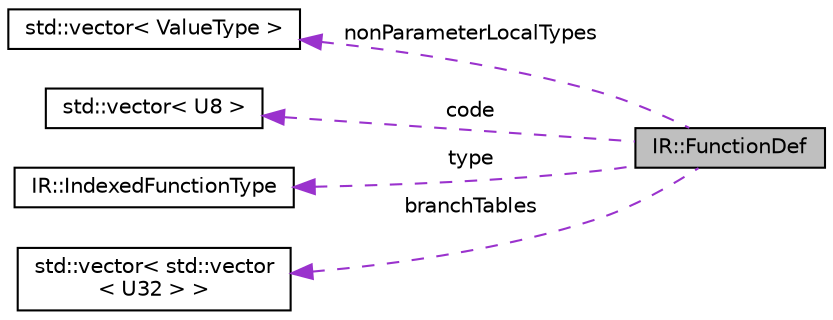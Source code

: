 digraph "IR::FunctionDef"
{
  edge [fontname="Helvetica",fontsize="10",labelfontname="Helvetica",labelfontsize="10"];
  node [fontname="Helvetica",fontsize="10",shape=record];
  rankdir="LR";
  Node1 [label="IR::FunctionDef",height=0.2,width=0.4,color="black", fillcolor="grey75", style="filled", fontcolor="black"];
  Node2 -> Node1 [dir="back",color="darkorchid3",fontsize="10",style="dashed",label=" nonParameterLocalTypes" ];
  Node2 [label="std::vector\< ValueType \>",height=0.2,width=0.4,color="black", fillcolor="white", style="filled",URL="$classstd_1_1vector.html"];
  Node3 -> Node1 [dir="back",color="darkorchid3",fontsize="10",style="dashed",label=" code" ];
  Node3 [label="std::vector\< U8 \>",height=0.2,width=0.4,color="black", fillcolor="white", style="filled",URL="$classstd_1_1vector.html"];
  Node4 -> Node1 [dir="back",color="darkorchid3",fontsize="10",style="dashed",label=" type" ];
  Node4 [label="IR::IndexedFunctionType",height=0.2,width=0.4,color="black", fillcolor="white", style="filled",URL="$struct_i_r_1_1_indexed_function_type.html"];
  Node5 -> Node1 [dir="back",color="darkorchid3",fontsize="10",style="dashed",label=" branchTables" ];
  Node5 [label="std::vector\< std::vector\l\< U32 \> \>",height=0.2,width=0.4,color="black", fillcolor="white", style="filled",URL="$classstd_1_1vector.html"];
}
